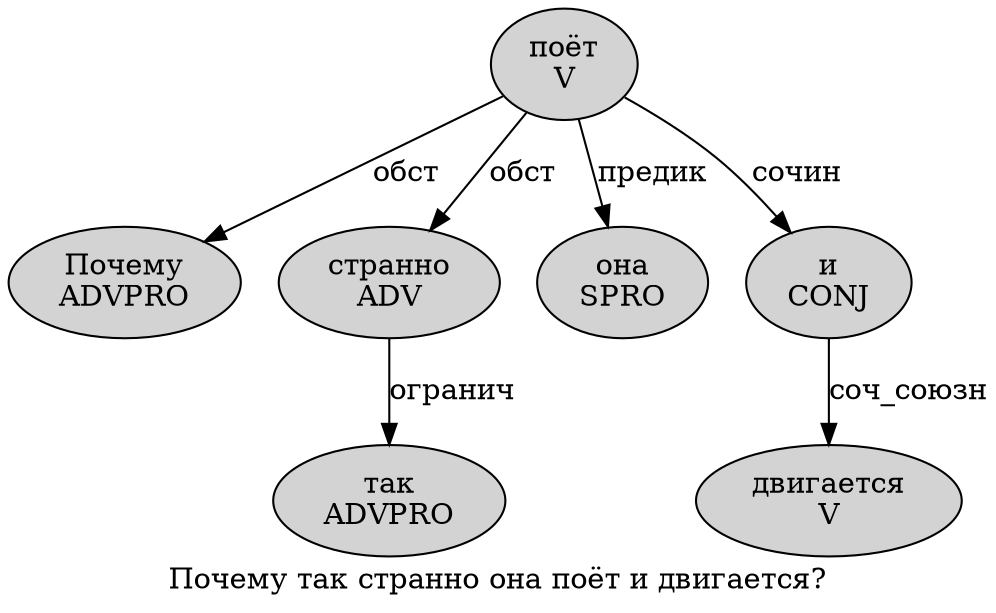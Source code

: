 digraph SENTENCE_990 {
	graph [label="Почему так странно она поёт и двигается?"]
	node [style=filled]
		0 [label="Почему
ADVPRO" color="" fillcolor=lightgray penwidth=1 shape=ellipse]
		1 [label="так
ADVPRO" color="" fillcolor=lightgray penwidth=1 shape=ellipse]
		2 [label="странно
ADV" color="" fillcolor=lightgray penwidth=1 shape=ellipse]
		3 [label="она
SPRO" color="" fillcolor=lightgray penwidth=1 shape=ellipse]
		4 [label="поёт
V" color="" fillcolor=lightgray penwidth=1 shape=ellipse]
		5 [label="и
CONJ" color="" fillcolor=lightgray penwidth=1 shape=ellipse]
		6 [label="двигается
V" color="" fillcolor=lightgray penwidth=1 shape=ellipse]
			4 -> 0 [label="обст"]
			4 -> 2 [label="обст"]
			4 -> 3 [label="предик"]
			4 -> 5 [label="сочин"]
			2 -> 1 [label="огранич"]
			5 -> 6 [label="соч_союзн"]
}